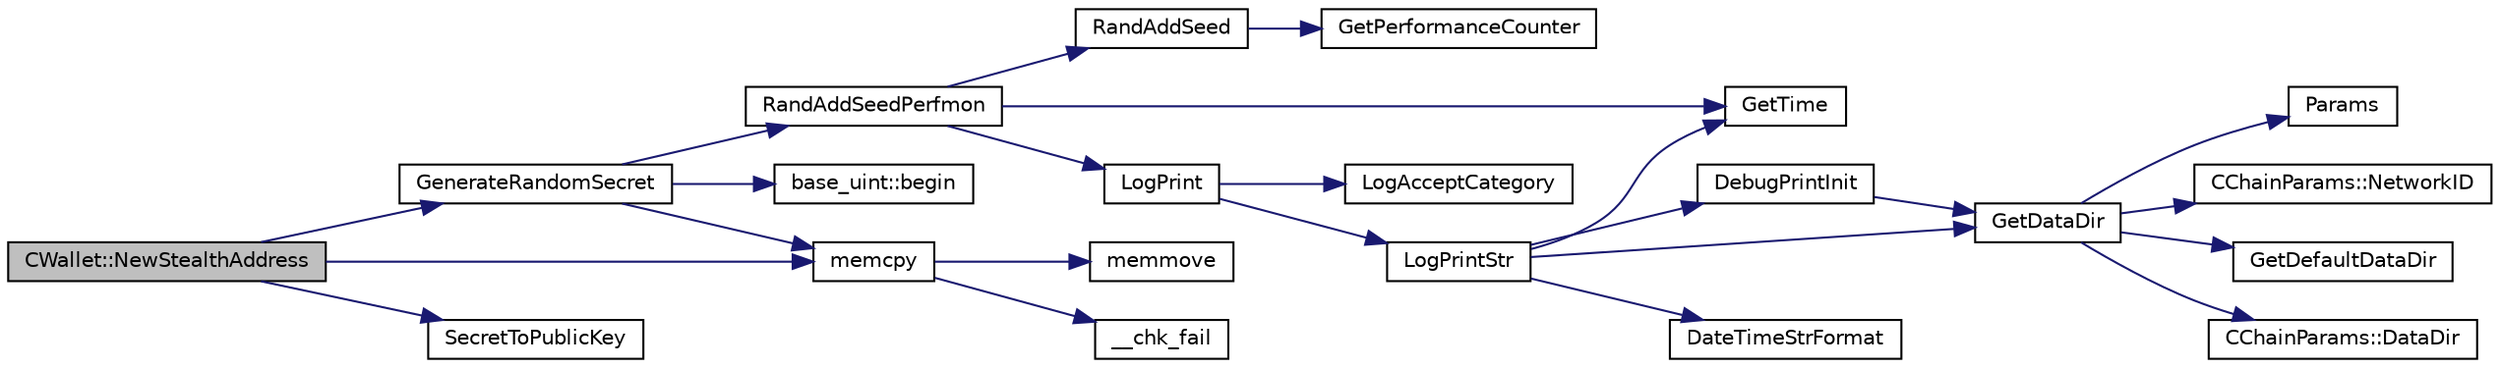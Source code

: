digraph "CWallet::NewStealthAddress"
{
  edge [fontname="Helvetica",fontsize="10",labelfontname="Helvetica",labelfontsize="10"];
  node [fontname="Helvetica",fontsize="10",shape=record];
  rankdir="LR";
  Node2873 [label="CWallet::NewStealthAddress",height=0.2,width=0.4,color="black", fillcolor="grey75", style="filled", fontcolor="black"];
  Node2873 -> Node2874 [color="midnightblue",fontsize="10",style="solid",fontname="Helvetica"];
  Node2874 [label="GenerateRandomSecret",height=0.2,width=0.4,color="black", fillcolor="white", style="filled",URL="$db/d2d/stealth_8cpp.html#ab09bf0ded4faa17a866c79087b0b20a8"];
  Node2874 -> Node2875 [color="midnightblue",fontsize="10",style="solid",fontname="Helvetica"];
  Node2875 [label="RandAddSeedPerfmon",height=0.2,width=0.4,color="black", fillcolor="white", style="filled",URL="$df/d2d/util_8cpp.html#a786af12a87491f8dc24351d93b9833b6"];
  Node2875 -> Node2876 [color="midnightblue",fontsize="10",style="solid",fontname="Helvetica"];
  Node2876 [label="RandAddSeed",height=0.2,width=0.4,color="black", fillcolor="white", style="filled",URL="$df/d2d/util_8cpp.html#ab699fbdf803610a4e2060fd87787f7e0"];
  Node2876 -> Node2877 [color="midnightblue",fontsize="10",style="solid",fontname="Helvetica"];
  Node2877 [label="GetPerformanceCounter",height=0.2,width=0.4,color="black", fillcolor="white", style="filled",URL="$d8/d3c/util_8h.html#acd4d9988b9bb3f31fddf72a34b2bc37f"];
  Node2875 -> Node2878 [color="midnightblue",fontsize="10",style="solid",fontname="Helvetica"];
  Node2878 [label="GetTime",height=0.2,width=0.4,color="black", fillcolor="white", style="filled",URL="$df/d2d/util_8cpp.html#a46fac5fba8ba905b5f9acb364f5d8c6f"];
  Node2875 -> Node2879 [color="midnightblue",fontsize="10",style="solid",fontname="Helvetica"];
  Node2879 [label="LogPrint",height=0.2,width=0.4,color="black", fillcolor="white", style="filled",URL="$d8/d3c/util_8h.html#aab1f837a2366f424bdc996fdf6352171"];
  Node2879 -> Node2880 [color="midnightblue",fontsize="10",style="solid",fontname="Helvetica"];
  Node2880 [label="LogAcceptCategory",height=0.2,width=0.4,color="black", fillcolor="white", style="filled",URL="$d8/d3c/util_8h.html#a343d2a13efe00125f78d25dafb0a8d98"];
  Node2879 -> Node2881 [color="midnightblue",fontsize="10",style="solid",fontname="Helvetica"];
  Node2881 [label="LogPrintStr",height=0.2,width=0.4,color="black", fillcolor="white", style="filled",URL="$d8/d3c/util_8h.html#afd4c3002b2797c0560adddb6af3ca1da"];
  Node2881 -> Node2882 [color="midnightblue",fontsize="10",style="solid",fontname="Helvetica"];
  Node2882 [label="DebugPrintInit",height=0.2,width=0.4,color="black", fillcolor="white", style="filled",URL="$df/d2d/util_8cpp.html#a751ff5f21d880737811136b5e0bcea12"];
  Node2882 -> Node2883 [color="midnightblue",fontsize="10",style="solid",fontname="Helvetica"];
  Node2883 [label="GetDataDir",height=0.2,width=0.4,color="black", fillcolor="white", style="filled",URL="$df/d2d/util_8cpp.html#ab83866a054745d4b30a3948a1b44beba"];
  Node2883 -> Node2884 [color="midnightblue",fontsize="10",style="solid",fontname="Helvetica"];
  Node2884 [label="Params",height=0.2,width=0.4,color="black", fillcolor="white", style="filled",URL="$df/dbf/chainparams_8cpp.html#ace5c5b706d71a324a417dd2db394fd4a",tooltip="Return the currently selected parameters. "];
  Node2883 -> Node2885 [color="midnightblue",fontsize="10",style="solid",fontname="Helvetica"];
  Node2885 [label="CChainParams::NetworkID",height=0.2,width=0.4,color="black", fillcolor="white", style="filled",URL="$d1/d4f/class_c_chain_params.html#a90dc493ec0c0325c98c3ac06eb99862b"];
  Node2883 -> Node2886 [color="midnightblue",fontsize="10",style="solid",fontname="Helvetica"];
  Node2886 [label="GetDefaultDataDir",height=0.2,width=0.4,color="black", fillcolor="white", style="filled",URL="$df/d2d/util_8cpp.html#ab272995de020a3bcbf743be630e485c6"];
  Node2883 -> Node2887 [color="midnightblue",fontsize="10",style="solid",fontname="Helvetica"];
  Node2887 [label="CChainParams::DataDir",height=0.2,width=0.4,color="black", fillcolor="white", style="filled",URL="$d1/d4f/class_c_chain_params.html#a959488b5d8e6fe62857940b831d73a78"];
  Node2881 -> Node2883 [color="midnightblue",fontsize="10",style="solid",fontname="Helvetica"];
  Node2881 -> Node2888 [color="midnightblue",fontsize="10",style="solid",fontname="Helvetica"];
  Node2888 [label="DateTimeStrFormat",height=0.2,width=0.4,color="black", fillcolor="white", style="filled",URL="$df/d2d/util_8cpp.html#a749bc6776c8ec72d7c5e4dea56aee415"];
  Node2881 -> Node2878 [color="midnightblue",fontsize="10",style="solid",fontname="Helvetica"];
  Node2874 -> Node2889 [color="midnightblue",fontsize="10",style="solid",fontname="Helvetica"];
  Node2889 [label="base_uint::begin",height=0.2,width=0.4,color="black", fillcolor="white", style="filled",URL="$da/df7/classbase__uint.html#aaa32054bf4e8fbb31d54a75f6065174d"];
  Node2874 -> Node2890 [color="midnightblue",fontsize="10",style="solid",fontname="Helvetica"];
  Node2890 [label="memcpy",height=0.2,width=0.4,color="black", fillcolor="white", style="filled",URL="$d5/d9f/glibc__compat_8cpp.html#a0f46826ab0466591e136db24394923cf"];
  Node2890 -> Node2891 [color="midnightblue",fontsize="10",style="solid",fontname="Helvetica"];
  Node2891 [label="memmove",height=0.2,width=0.4,color="black", fillcolor="white", style="filled",URL="$d5/d9f/glibc__compat_8cpp.html#a9778d49e9029dd75bc53ecbbf9f5e9a1"];
  Node2890 -> Node2892 [color="midnightblue",fontsize="10",style="solid",fontname="Helvetica"];
  Node2892 [label="__chk_fail",height=0.2,width=0.4,color="black", fillcolor="white", style="filled",URL="$d5/d9f/glibc__compat_8cpp.html#a424ac71631da5ada2976630ff67051d1"];
  Node2873 -> Node2893 [color="midnightblue",fontsize="10",style="solid",fontname="Helvetica"];
  Node2893 [label="SecretToPublicKey",height=0.2,width=0.4,color="black", fillcolor="white", style="filled",URL="$db/d2d/stealth_8cpp.html#a002000940ba18203d651e6d83164c0e7"];
  Node2873 -> Node2890 [color="midnightblue",fontsize="10",style="solid",fontname="Helvetica"];
}
